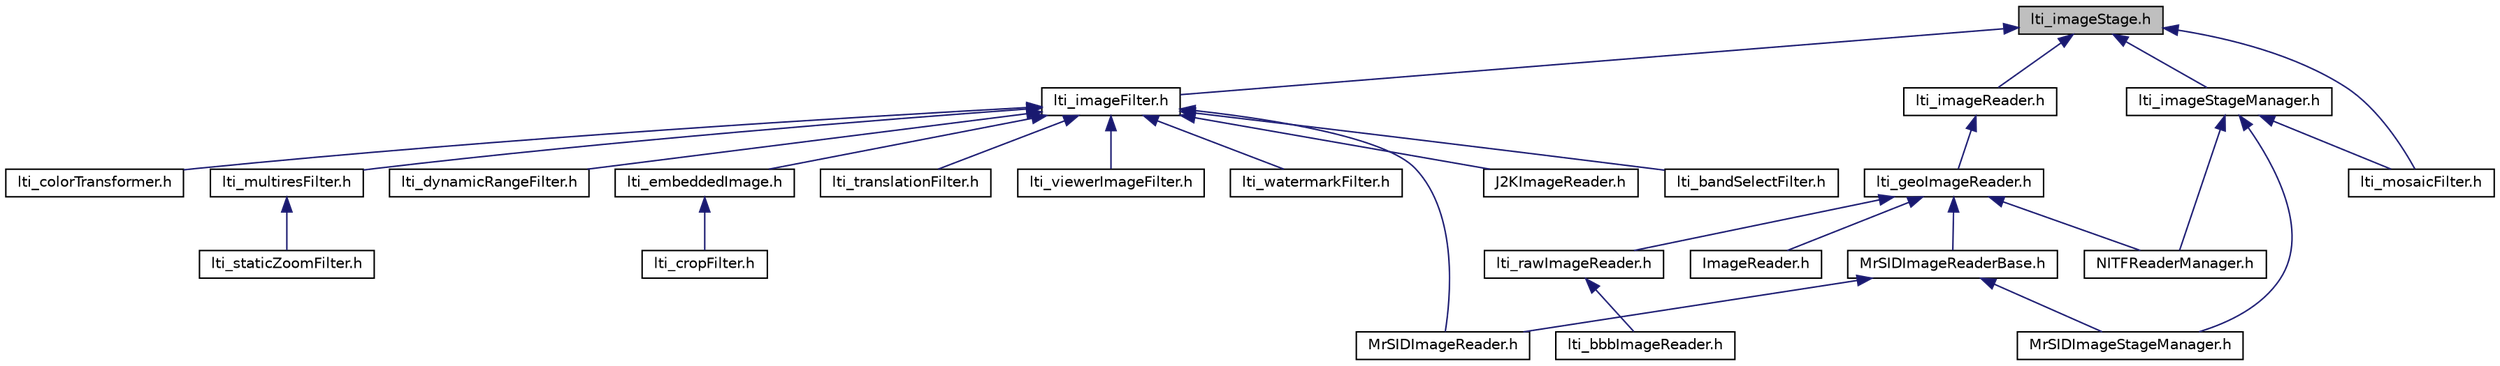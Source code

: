 digraph "lti_imageStage.h"
{
  bgcolor="transparent";
  edge [fontname="Helvetica",fontsize="10",labelfontname="Helvetica",labelfontsize="10"];
  node [fontname="Helvetica",fontsize="10",shape=record];
  Node1 [label="lti_imageStage.h",height=0.2,width=0.4,color="black", fillcolor="grey75", style="filled" fontcolor="black"];
  Node1 -> Node2 [dir="back",color="midnightblue",fontsize="10",style="solid",fontname="Helvetica"];
  Node2 [label="lti_imageFilter.h",height=0.2,width=0.4,color="black",URL="$a00179.html"];
  Node2 -> Node3 [dir="back",color="midnightblue",fontsize="10",style="solid",fontname="Helvetica"];
  Node3 [label="J2KImageReader.h",height=0.2,width=0.4,color="black",URL="$a00137.html"];
  Node2 -> Node4 [dir="back",color="midnightblue",fontsize="10",style="solid",fontname="Helvetica"];
  Node4 [label="lti_bandSelectFilter.h",height=0.2,width=0.4,color="black",URL="$a00163.html"];
  Node2 -> Node5 [dir="back",color="midnightblue",fontsize="10",style="solid",fontname="Helvetica"];
  Node5 [label="lti_colorTransformer.h",height=0.2,width=0.4,color="black",URL="$a00166.html"];
  Node2 -> Node6 [dir="back",color="midnightblue",fontsize="10",style="solid",fontname="Helvetica"];
  Node6 [label="lti_embeddedImage.h",height=0.2,width=0.4,color="black",URL="$a00171.html"];
  Node6 -> Node7 [dir="back",color="midnightblue",fontsize="10",style="solid",fontname="Helvetica"];
  Node7 [label="lti_cropFilter.h",height=0.2,width=0.4,color="black",URL="$a00168.html"];
  Node2 -> Node8 [dir="back",color="midnightblue",fontsize="10",style="solid",fontname="Helvetica"];
  Node8 [label="lti_dynamicRangeFilter.h",height=0.2,width=0.4,color="black",URL="$a00170.html"];
  Node2 -> Node9 [dir="back",color="midnightblue",fontsize="10",style="solid",fontname="Helvetica"];
  Node9 [label="lti_multiresFilter.h",height=0.2,width=0.4,color="black",URL="$a00196.html"];
  Node9 -> Node10 [dir="back",color="midnightblue",fontsize="10",style="solid",fontname="Helvetica"];
  Node10 [label="lti_staticZoomFilter.h",height=0.2,width=0.4,color="black",URL="$a00207.html"];
  Node2 -> Node11 [dir="back",color="midnightblue",fontsize="10",style="solid",fontname="Helvetica"];
  Node11 [label="lti_translationFilter.h",height=0.2,width=0.4,color="black",URL="$a00208.html"];
  Node2 -> Node12 [dir="back",color="midnightblue",fontsize="10",style="solid",fontname="Helvetica"];
  Node12 [label="lti_viewerImageFilter.h",height=0.2,width=0.4,color="black",URL="$a00212.html"];
  Node2 -> Node13 [dir="back",color="midnightblue",fontsize="10",style="solid",fontname="Helvetica"];
  Node13 [label="lti_watermarkFilter.h",height=0.2,width=0.4,color="black",URL="$a00213.html"];
  Node2 -> Node14 [dir="back",color="midnightblue",fontsize="10",style="solid",fontname="Helvetica"];
  Node14 [label="MrSIDImageReader.h",height=0.2,width=0.4,color="black",URL="$a00219.html"];
  Node1 -> Node15 [dir="back",color="midnightblue",fontsize="10",style="solid",fontname="Helvetica"];
  Node15 [label="lti_imageReader.h",height=0.2,width=0.4,color="black",URL="$a00180.html"];
  Node15 -> Node16 [dir="back",color="midnightblue",fontsize="10",style="solid",fontname="Helvetica"];
  Node16 [label="lti_geoImageReader.h",height=0.2,width=0.4,color="black",URL="$a00175.html"];
  Node16 -> Node17 [dir="back",color="midnightblue",fontsize="10",style="solid",fontname="Helvetica"];
  Node17 [label="lti_rawImageReader.h",height=0.2,width=0.4,color="black",URL="$a00201.html"];
  Node17 -> Node18 [dir="back",color="midnightblue",fontsize="10",style="solid",fontname="Helvetica"];
  Node18 [label="lti_bbbImageReader.h",height=0.2,width=0.4,color="black",URL="$a00164.html"];
  Node16 -> Node19 [dir="back",color="midnightblue",fontsize="10",style="solid",fontname="Helvetica"];
  Node19 [label="MrSIDImageReaderBase.h",height=0.2,width=0.4,color="black",URL="$a00220.html"];
  Node19 -> Node14 [dir="back",color="midnightblue",fontsize="10",style="solid",fontname="Helvetica"];
  Node19 -> Node20 [dir="back",color="midnightblue",fontsize="10",style="solid",fontname="Helvetica"];
  Node20 [label="MrSIDImageStageManager.h",height=0.2,width=0.4,color="black",URL="$a00221.html"];
  Node16 -> Node21 [dir="back",color="midnightblue",fontsize="10",style="solid",fontname="Helvetica"];
  Node21 [label="NITFReaderManager.h",height=0.2,width=0.4,color="black",URL="$a00224.html"];
  Node16 -> Node22 [dir="back",color="midnightblue",fontsize="10",style="solid",fontname="Helvetica"];
  Node22 [label="ImageReader.h",height=0.2,width=0.4,color="black",URL="$a00133.html"];
  Node1 -> Node23 [dir="back",color="midnightblue",fontsize="10",style="solid",fontname="Helvetica"];
  Node23 [label="lti_imageStageManager.h",height=0.2,width=0.4,color="black",URL="$a00182.html"];
  Node23 -> Node24 [dir="back",color="midnightblue",fontsize="10",style="solid",fontname="Helvetica"];
  Node24 [label="lti_mosaicFilter.h",height=0.2,width=0.4,color="black",URL="$a00194.html"];
  Node23 -> Node20 [dir="back",color="midnightblue",fontsize="10",style="solid",fontname="Helvetica"];
  Node23 -> Node21 [dir="back",color="midnightblue",fontsize="10",style="solid",fontname="Helvetica"];
  Node1 -> Node24 [dir="back",color="midnightblue",fontsize="10",style="solid",fontname="Helvetica"];
}
